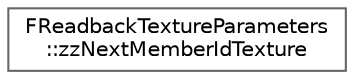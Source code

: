 digraph "Graphical Class Hierarchy"
{
 // INTERACTIVE_SVG=YES
 // LATEX_PDF_SIZE
  bgcolor="transparent";
  edge [fontname=Helvetica,fontsize=10,labelfontname=Helvetica,labelfontsize=10];
  node [fontname=Helvetica,fontsize=10,shape=box,height=0.2,width=0.4];
  rankdir="LR";
  Node0 [id="Node000000",label="FReadbackTextureParameters\l::zzNextMemberIdTexture",height=0.2,width=0.4,color="grey40", fillcolor="white", style="filled",URL="$d8/d96/structFReadbackTextureParameters_1_1zzNextMemberIdTexture.html",tooltip=" "];
}

